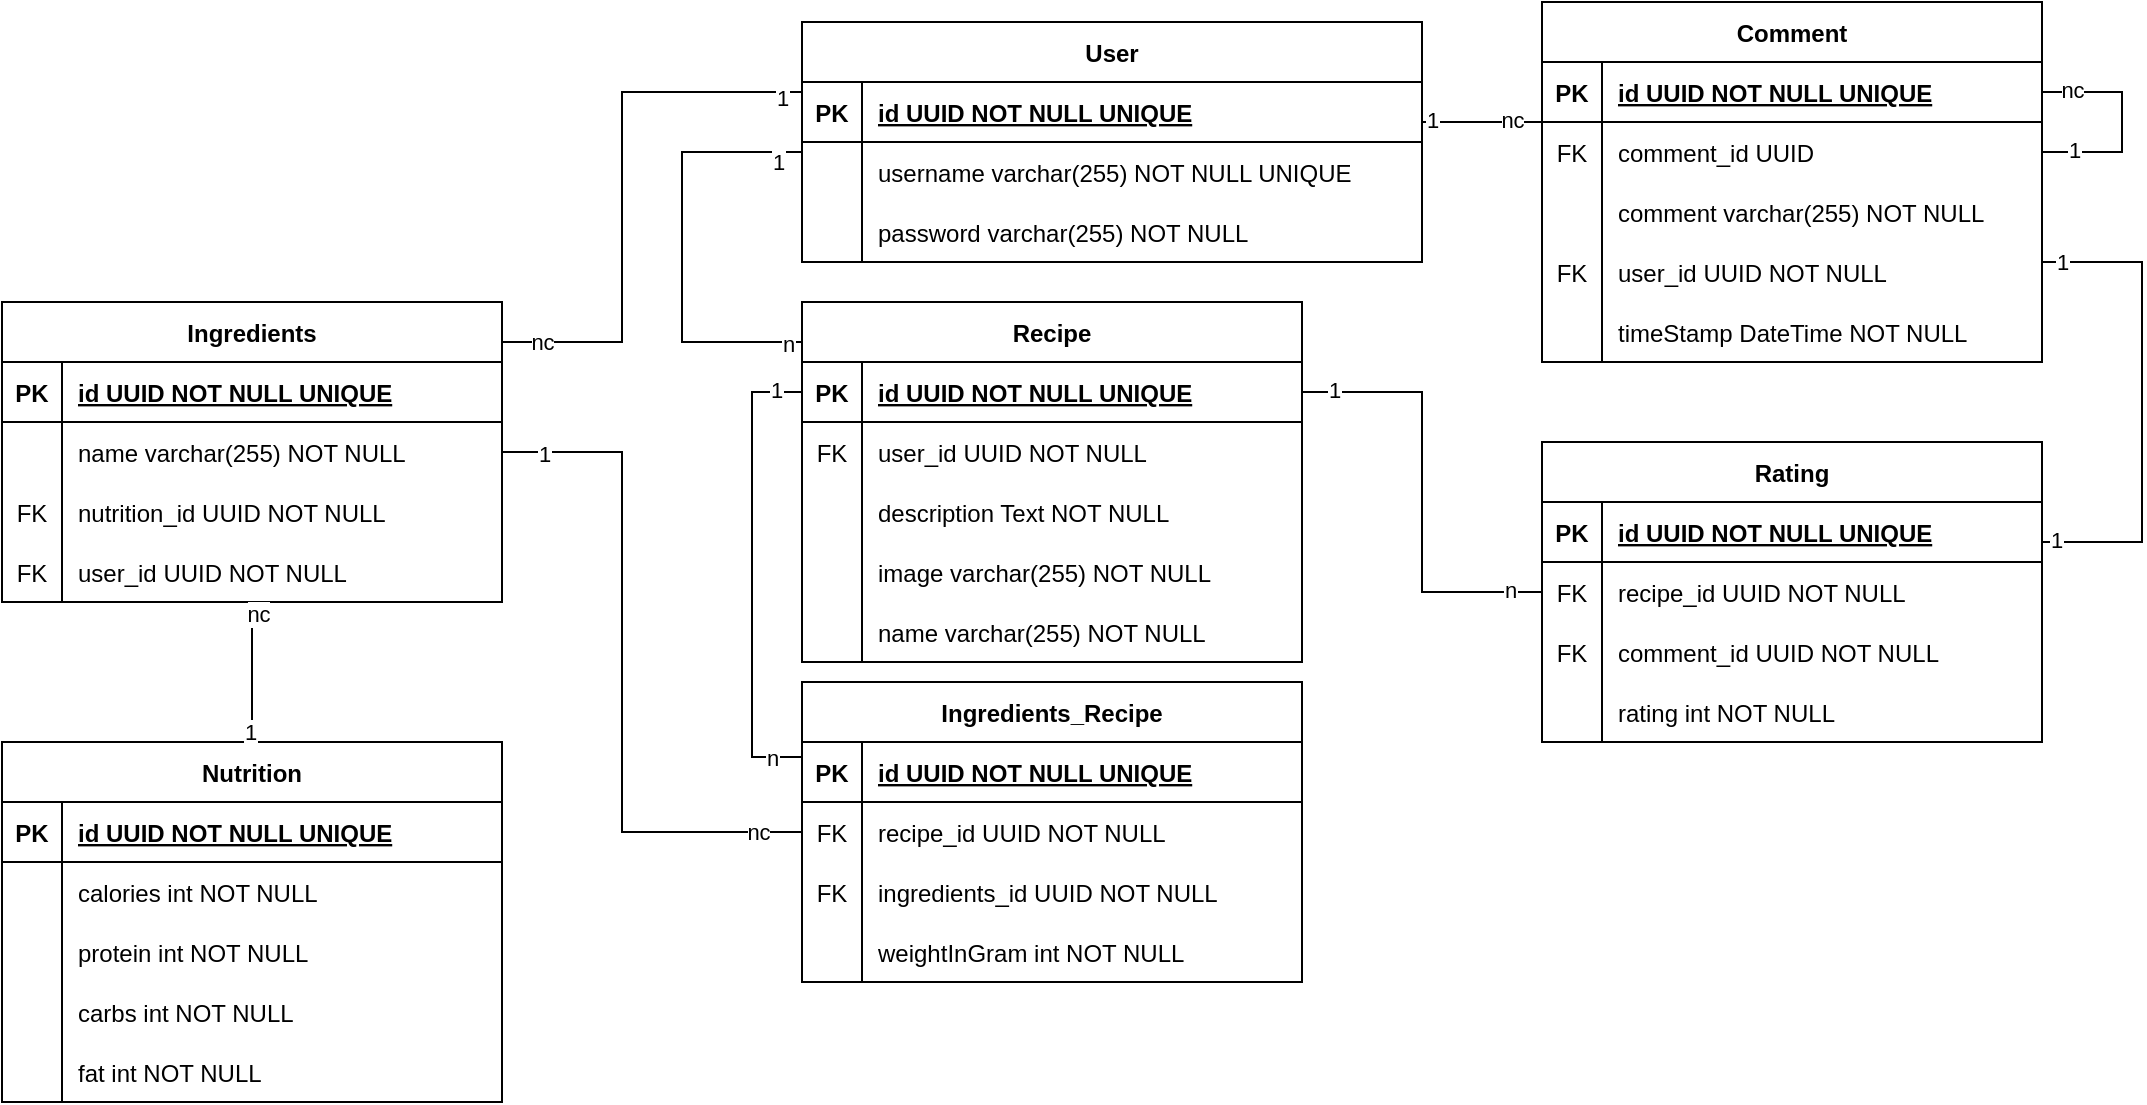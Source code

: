 <mxfile version="14.1.8" type="device"><diagram id="R2lEEEUBdFMjLlhIrx00" name="Page-1"><mxGraphModel dx="1359" dy="-509" grid="1" gridSize="10" guides="1" tooltips="1" connect="1" arrows="1" fold="1" page="1" pageScale="1" pageWidth="850" pageHeight="1100" math="0" shadow="0" extFonts="Permanent Marker^https://fonts.googleapis.com/css?family=Permanent+Marker"><root><mxCell id="0"/><mxCell id="1" parent="0"/><mxCell id="aI4nKZNqX7r0_cnOi6eB-276" value="User" style="shape=table;startSize=30;container=1;collapsible=1;childLayout=tableLayout;fixedRows=1;rowLines=0;fontStyle=1;align=center;resizeLast=1;" parent="1" vertex="1"><mxGeometry x="-70" y="1230" width="310" height="120" as="geometry"/></mxCell><mxCell id="aI4nKZNqX7r0_cnOi6eB-277" value="" style="shape=partialRectangle;collapsible=0;dropTarget=0;pointerEvents=0;fillColor=none;points=[[0,0.5],[1,0.5]];portConstraint=eastwest;top=0;left=0;right=0;bottom=1;" parent="aI4nKZNqX7r0_cnOi6eB-276" vertex="1"><mxGeometry y="30" width="310" height="30" as="geometry"/></mxCell><mxCell id="aI4nKZNqX7r0_cnOi6eB-278" value="PK" style="shape=partialRectangle;overflow=hidden;connectable=0;fillColor=none;top=0;left=0;bottom=0;right=0;fontStyle=1;" parent="aI4nKZNqX7r0_cnOi6eB-277" vertex="1"><mxGeometry width="30" height="30" as="geometry"/></mxCell><mxCell id="aI4nKZNqX7r0_cnOi6eB-279" value="id UUID NOT NULL UNIQUE" style="shape=partialRectangle;overflow=hidden;connectable=0;fillColor=none;top=0;left=0;bottom=0;right=0;align=left;spacingLeft=6;fontStyle=5;" parent="aI4nKZNqX7r0_cnOi6eB-277" vertex="1"><mxGeometry x="30" width="280" height="30" as="geometry"/></mxCell><mxCell id="aI4nKZNqX7r0_cnOi6eB-280" value="" style="shape=partialRectangle;collapsible=0;dropTarget=0;pointerEvents=0;fillColor=none;points=[[0,0.5],[1,0.5]];portConstraint=eastwest;top=0;left=0;right=0;bottom=0;" parent="aI4nKZNqX7r0_cnOi6eB-276" vertex="1"><mxGeometry y="60" width="310" height="30" as="geometry"/></mxCell><mxCell id="aI4nKZNqX7r0_cnOi6eB-281" value="" style="shape=partialRectangle;overflow=hidden;connectable=0;fillColor=none;top=0;left=0;bottom=0;right=0;" parent="aI4nKZNqX7r0_cnOi6eB-280" vertex="1"><mxGeometry width="30" height="30" as="geometry"/></mxCell><mxCell id="aI4nKZNqX7r0_cnOi6eB-282" value="username varchar(255) NOT NULL UNIQUE " style="shape=partialRectangle;overflow=hidden;connectable=0;fillColor=none;top=0;left=0;bottom=0;right=0;align=left;spacingLeft=6;" parent="aI4nKZNqX7r0_cnOi6eB-280" vertex="1"><mxGeometry x="30" width="280" height="30" as="geometry"/></mxCell><mxCell id="aI4nKZNqX7r0_cnOi6eB-283" value="" style="shape=partialRectangle;collapsible=0;dropTarget=0;pointerEvents=0;fillColor=none;points=[[0,0.5],[1,0.5]];portConstraint=eastwest;top=0;left=0;right=0;bottom=0;" parent="aI4nKZNqX7r0_cnOi6eB-276" vertex="1"><mxGeometry y="90" width="310" height="30" as="geometry"/></mxCell><mxCell id="aI4nKZNqX7r0_cnOi6eB-284" value="" style="shape=partialRectangle;overflow=hidden;connectable=0;fillColor=none;top=0;left=0;bottom=0;right=0;" parent="aI4nKZNqX7r0_cnOi6eB-283" vertex="1"><mxGeometry width="30" height="30" as="geometry"/></mxCell><mxCell id="aI4nKZNqX7r0_cnOi6eB-285" value="password varchar(255) NOT NULL" style="shape=partialRectangle;overflow=hidden;connectable=0;fillColor=none;top=0;left=0;bottom=0;right=0;align=left;spacingLeft=6;" parent="aI4nKZNqX7r0_cnOi6eB-283" vertex="1"><mxGeometry x="30" width="280" height="30" as="geometry"/></mxCell><mxCell id="aI4nKZNqX7r0_cnOi6eB-289" value="Rating" style="shape=table;startSize=30;container=1;collapsible=1;childLayout=tableLayout;fixedRows=1;rowLines=0;fontStyle=1;align=center;resizeLast=1;" parent="1" vertex="1"><mxGeometry x="300" y="1440" width="250" height="150" as="geometry"/></mxCell><mxCell id="aI4nKZNqX7r0_cnOi6eB-290" value="" style="shape=partialRectangle;collapsible=0;dropTarget=0;pointerEvents=0;fillColor=none;points=[[0,0.5],[1,0.5]];portConstraint=eastwest;top=0;left=0;right=0;bottom=1;" parent="aI4nKZNqX7r0_cnOi6eB-289" vertex="1"><mxGeometry y="30" width="250" height="30" as="geometry"/></mxCell><mxCell id="aI4nKZNqX7r0_cnOi6eB-291" value="PK" style="shape=partialRectangle;overflow=hidden;connectable=0;fillColor=none;top=0;left=0;bottom=0;right=0;fontStyle=1;" parent="aI4nKZNqX7r0_cnOi6eB-290" vertex="1"><mxGeometry width="30" height="30" as="geometry"/></mxCell><mxCell id="aI4nKZNqX7r0_cnOi6eB-292" value="id UUID NOT NULL UNIQUE" style="shape=partialRectangle;overflow=hidden;connectable=0;fillColor=none;top=0;left=0;bottom=0;right=0;align=left;spacingLeft=6;fontStyle=5;" parent="aI4nKZNqX7r0_cnOi6eB-290" vertex="1"><mxGeometry x="30" width="220" height="30" as="geometry"/></mxCell><mxCell id="aI4nKZNqX7r0_cnOi6eB-303" value="" style="shape=partialRectangle;collapsible=0;dropTarget=0;pointerEvents=0;fillColor=none;points=[[0,0.5],[1,0.5]];portConstraint=eastwest;top=0;left=0;right=0;bottom=0;" parent="aI4nKZNqX7r0_cnOi6eB-289" vertex="1"><mxGeometry y="60" width="250" height="30" as="geometry"/></mxCell><mxCell id="aI4nKZNqX7r0_cnOi6eB-304" value="FK" style="shape=partialRectangle;overflow=hidden;connectable=0;fillColor=none;top=0;left=0;bottom=0;right=0;" parent="aI4nKZNqX7r0_cnOi6eB-303" vertex="1"><mxGeometry width="30" height="30" as="geometry"/></mxCell><mxCell id="aI4nKZNqX7r0_cnOi6eB-305" value="recipe_id UUID NOT NULL" style="shape=partialRectangle;overflow=hidden;connectable=0;fillColor=none;top=0;left=0;bottom=0;right=0;align=left;spacingLeft=6;" parent="aI4nKZNqX7r0_cnOi6eB-303" vertex="1"><mxGeometry x="30" width="220" height="30" as="geometry"/></mxCell><mxCell id="aI4nKZNqX7r0_cnOi6eB-296" value="" style="shape=partialRectangle;collapsible=0;dropTarget=0;pointerEvents=0;fillColor=none;points=[[0,0.5],[1,0.5]];portConstraint=eastwest;top=0;left=0;right=0;bottom=0;" parent="aI4nKZNqX7r0_cnOi6eB-289" vertex="1"><mxGeometry y="90" width="250" height="30" as="geometry"/></mxCell><mxCell id="aI4nKZNqX7r0_cnOi6eB-297" value="FK" style="shape=partialRectangle;overflow=hidden;connectable=0;fillColor=none;top=0;left=0;bottom=0;right=0;" parent="aI4nKZNqX7r0_cnOi6eB-296" vertex="1"><mxGeometry width="30" height="30" as="geometry"/></mxCell><mxCell id="aI4nKZNqX7r0_cnOi6eB-298" value="comment_id UUID NOT NULL " style="shape=partialRectangle;overflow=hidden;connectable=0;fillColor=none;top=0;left=0;bottom=0;right=0;align=left;spacingLeft=6;" parent="aI4nKZNqX7r0_cnOi6eB-296" vertex="1"><mxGeometry x="30" width="220" height="30" as="geometry"/></mxCell><mxCell id="aI4nKZNqX7r0_cnOi6eB-299" value="" style="shape=partialRectangle;collapsible=0;dropTarget=0;pointerEvents=0;fillColor=none;points=[[0,0.5],[1,0.5]];portConstraint=eastwest;top=0;left=0;right=0;bottom=0;" parent="aI4nKZNqX7r0_cnOi6eB-289" vertex="1"><mxGeometry y="120" width="250" height="30" as="geometry"/></mxCell><mxCell id="aI4nKZNqX7r0_cnOi6eB-300" value="" style="shape=partialRectangle;overflow=hidden;connectable=0;fillColor=none;top=0;left=0;bottom=0;right=0;" parent="aI4nKZNqX7r0_cnOi6eB-299" vertex="1"><mxGeometry width="30" height="30" as="geometry"/></mxCell><mxCell id="aI4nKZNqX7r0_cnOi6eB-301" value="rating int NOT NULL" style="shape=partialRectangle;overflow=hidden;connectable=0;fillColor=none;top=0;left=0;bottom=0;right=0;align=left;spacingLeft=6;" parent="aI4nKZNqX7r0_cnOi6eB-299" vertex="1"><mxGeometry x="30" width="220" height="30" as="geometry"/></mxCell><mxCell id="aI4nKZNqX7r0_cnOi6eB-310" value="Recipe" style="shape=table;startSize=30;container=1;collapsible=1;childLayout=tableLayout;fixedRows=1;rowLines=0;fontStyle=1;align=center;resizeLast=1;" parent="1" vertex="1"><mxGeometry x="-70" y="1370" width="250" height="180" as="geometry"/></mxCell><mxCell id="aI4nKZNqX7r0_cnOi6eB-311" value="" style="shape=partialRectangle;collapsible=0;dropTarget=0;pointerEvents=0;fillColor=none;points=[[0,0.5],[1,0.5]];portConstraint=eastwest;top=0;left=0;right=0;bottom=1;" parent="aI4nKZNqX7r0_cnOi6eB-310" vertex="1"><mxGeometry y="30" width="250" height="30" as="geometry"/></mxCell><mxCell id="aI4nKZNqX7r0_cnOi6eB-312" value="PK" style="shape=partialRectangle;overflow=hidden;connectable=0;fillColor=none;top=0;left=0;bottom=0;right=0;fontStyle=1;" parent="aI4nKZNqX7r0_cnOi6eB-311" vertex="1"><mxGeometry width="30" height="30" as="geometry"/></mxCell><mxCell id="aI4nKZNqX7r0_cnOi6eB-313" value="id UUID NOT NULL UNIQUE" style="shape=partialRectangle;overflow=hidden;connectable=0;fillColor=none;top=0;left=0;bottom=0;right=0;align=left;spacingLeft=6;fontStyle=5;" parent="aI4nKZNqX7r0_cnOi6eB-311" vertex="1"><mxGeometry x="30" width="220" height="30" as="geometry"/></mxCell><mxCell id="aI4nKZNqX7r0_cnOi6eB-314" value="" style="shape=partialRectangle;collapsible=0;dropTarget=0;pointerEvents=0;fillColor=none;points=[[0,0.5],[1,0.5]];portConstraint=eastwest;top=0;left=0;right=0;bottom=0;" parent="aI4nKZNqX7r0_cnOi6eB-310" vertex="1"><mxGeometry y="60" width="250" height="30" as="geometry"/></mxCell><mxCell id="aI4nKZNqX7r0_cnOi6eB-315" value="FK" style="shape=partialRectangle;overflow=hidden;connectable=0;fillColor=none;top=0;left=0;bottom=0;right=0;" parent="aI4nKZNqX7r0_cnOi6eB-314" vertex="1"><mxGeometry width="30" height="30" as="geometry"/></mxCell><mxCell id="aI4nKZNqX7r0_cnOi6eB-316" value="user_id UUID NOT NULL" style="shape=partialRectangle;overflow=hidden;connectable=0;fillColor=none;top=0;left=0;bottom=0;right=0;align=left;spacingLeft=6;" parent="aI4nKZNqX7r0_cnOi6eB-314" vertex="1"><mxGeometry x="30" width="220" height="30" as="geometry"/></mxCell><mxCell id="aI4nKZNqX7r0_cnOi6eB-320" value="" style="shape=partialRectangle;collapsible=0;dropTarget=0;pointerEvents=0;fillColor=none;points=[[0,0.5],[1,0.5]];portConstraint=eastwest;top=0;left=0;right=0;bottom=0;" parent="aI4nKZNqX7r0_cnOi6eB-310" vertex="1"><mxGeometry y="90" width="250" height="30" as="geometry"/></mxCell><mxCell id="aI4nKZNqX7r0_cnOi6eB-321" value="" style="shape=partialRectangle;overflow=hidden;connectable=0;fillColor=none;top=0;left=0;bottom=0;right=0;" parent="aI4nKZNqX7r0_cnOi6eB-320" vertex="1"><mxGeometry width="30" height="30" as="geometry"/></mxCell><mxCell id="aI4nKZNqX7r0_cnOi6eB-322" value="description Text NOT NULL" style="shape=partialRectangle;overflow=hidden;connectable=0;fillColor=none;top=0;left=0;bottom=0;right=0;align=left;spacingLeft=6;" parent="aI4nKZNqX7r0_cnOi6eB-320" vertex="1"><mxGeometry x="30" width="220" height="30" as="geometry"/></mxCell><mxCell id="sCP0_74xeluLQg_9MZUE-17" value="" style="shape=partialRectangle;collapsible=0;dropTarget=0;pointerEvents=0;fillColor=none;points=[[0,0.5],[1,0.5]];portConstraint=eastwest;top=0;left=0;right=0;bottom=0;" vertex="1" parent="aI4nKZNqX7r0_cnOi6eB-310"><mxGeometry y="120" width="250" height="30" as="geometry"/></mxCell><mxCell id="sCP0_74xeluLQg_9MZUE-18" value="" style="shape=partialRectangle;overflow=hidden;connectable=0;fillColor=none;top=0;left=0;bottom=0;right=0;" vertex="1" parent="sCP0_74xeluLQg_9MZUE-17"><mxGeometry width="30" height="30" as="geometry"/></mxCell><mxCell id="sCP0_74xeluLQg_9MZUE-19" value="image varchar(255) NOT NULL" style="shape=partialRectangle;overflow=hidden;connectable=0;fillColor=none;top=0;left=0;bottom=0;right=0;align=left;spacingLeft=6;" vertex="1" parent="sCP0_74xeluLQg_9MZUE-17"><mxGeometry x="30" width="220" height="30" as="geometry"/></mxCell><mxCell id="sCP0_74xeluLQg_9MZUE-20" value="" style="shape=partialRectangle;collapsible=0;dropTarget=0;pointerEvents=0;fillColor=none;points=[[0,0.5],[1,0.5]];portConstraint=eastwest;top=0;left=0;right=0;bottom=0;" vertex="1" parent="aI4nKZNqX7r0_cnOi6eB-310"><mxGeometry y="150" width="250" height="30" as="geometry"/></mxCell><mxCell id="sCP0_74xeluLQg_9MZUE-21" value="" style="shape=partialRectangle;overflow=hidden;connectable=0;fillColor=none;top=0;left=0;bottom=0;right=0;" vertex="1" parent="sCP0_74xeluLQg_9MZUE-20"><mxGeometry width="30" height="30" as="geometry"/></mxCell><mxCell id="sCP0_74xeluLQg_9MZUE-22" value="name varchar(255) NOT NULL" style="shape=partialRectangle;overflow=hidden;connectable=0;fillColor=none;top=0;left=0;bottom=0;right=0;align=left;spacingLeft=6;" vertex="1" parent="sCP0_74xeluLQg_9MZUE-20"><mxGeometry x="30" width="220" height="30" as="geometry"/></mxCell><mxCell id="aI4nKZNqX7r0_cnOi6eB-329" value="Comment" style="shape=table;startSize=30;container=1;collapsible=1;childLayout=tableLayout;fixedRows=1;rowLines=0;fontStyle=1;align=center;resizeLast=1;" parent="1" vertex="1"><mxGeometry x="300.0" y="1220" width="250" height="180" as="geometry"/></mxCell><mxCell id="aI4nKZNqX7r0_cnOi6eB-330" value="" style="shape=partialRectangle;collapsible=0;dropTarget=0;pointerEvents=0;fillColor=none;points=[[0,0.5],[1,0.5]];portConstraint=eastwest;top=0;left=0;right=0;bottom=1;" parent="aI4nKZNqX7r0_cnOi6eB-329" vertex="1"><mxGeometry y="30" width="250" height="30" as="geometry"/></mxCell><mxCell id="aI4nKZNqX7r0_cnOi6eB-331" value="PK" style="shape=partialRectangle;overflow=hidden;connectable=0;fillColor=none;top=0;left=0;bottom=0;right=0;fontStyle=1;" parent="aI4nKZNqX7r0_cnOi6eB-330" vertex="1"><mxGeometry width="30" height="30" as="geometry"/></mxCell><mxCell id="aI4nKZNqX7r0_cnOi6eB-332" value="id UUID NOT NULL UNIQUE" style="shape=partialRectangle;overflow=hidden;connectable=0;fillColor=none;top=0;left=0;bottom=0;right=0;align=left;spacingLeft=6;fontStyle=5;" parent="aI4nKZNqX7r0_cnOi6eB-330" vertex="1"><mxGeometry x="30" width="220" height="30" as="geometry"/></mxCell><mxCell id="aI4nKZNqX7r0_cnOi6eB-359" style="edgeStyle=orthogonalEdgeStyle;rounded=0;orthogonalLoop=1;jettySize=auto;html=1;endArrow=none;endFill=0;" parent="aI4nKZNqX7r0_cnOi6eB-329" source="aI4nKZNqX7r0_cnOi6eB-339" target="aI4nKZNqX7r0_cnOi6eB-330" edge="1"><mxGeometry relative="1" as="geometry"><Array as="points"><mxPoint x="290" y="75"/><mxPoint x="290" y="45"/></Array></mxGeometry></mxCell><mxCell id="aI4nKZNqX7r0_cnOi6eB-360" value="nc" style="edgeLabel;html=1;align=center;verticalAlign=middle;resizable=0;points=[];" parent="aI4nKZNqX7r0_cnOi6eB-359" vertex="1" connectable="0"><mxGeometry x="0.734" y="-1" relative="1" as="geometry"><mxPoint as="offset"/></mxGeometry></mxCell><mxCell id="aI4nKZNqX7r0_cnOi6eB-361" value="1" style="edgeLabel;html=1;align=center;verticalAlign=middle;resizable=0;points=[];" parent="aI4nKZNqX7r0_cnOi6eB-359" vertex="1" connectable="0"><mxGeometry x="-0.705" y="1" relative="1" as="geometry"><mxPoint as="offset"/></mxGeometry></mxCell><mxCell id="aI4nKZNqX7r0_cnOi6eB-339" value="" style="shape=partialRectangle;collapsible=0;dropTarget=0;pointerEvents=0;fillColor=none;points=[[0,0.5],[1,0.5]];portConstraint=eastwest;top=0;left=0;right=0;bottom=0;" parent="aI4nKZNqX7r0_cnOi6eB-329" vertex="1"><mxGeometry y="60" width="250" height="30" as="geometry"/></mxCell><mxCell id="aI4nKZNqX7r0_cnOi6eB-340" value="FK" style="shape=partialRectangle;overflow=hidden;connectable=0;fillColor=none;top=0;left=0;bottom=0;right=0;" parent="aI4nKZNqX7r0_cnOi6eB-339" vertex="1"><mxGeometry width="30" height="30" as="geometry"/></mxCell><mxCell id="aI4nKZNqX7r0_cnOi6eB-341" value="comment_id UUID" style="shape=partialRectangle;overflow=hidden;connectable=0;fillColor=none;top=0;left=0;bottom=0;right=0;align=left;spacingLeft=6;" parent="aI4nKZNqX7r0_cnOi6eB-339" vertex="1"><mxGeometry x="30" width="220" height="30" as="geometry"/></mxCell><mxCell id="aI4nKZNqX7r0_cnOi6eB-345" value="" style="shape=partialRectangle;collapsible=0;dropTarget=0;pointerEvents=0;fillColor=none;points=[[0,0.5],[1,0.5]];portConstraint=eastwest;top=0;left=0;right=0;bottom=0;" parent="aI4nKZNqX7r0_cnOi6eB-329" vertex="1"><mxGeometry y="90" width="250" height="30" as="geometry"/></mxCell><mxCell id="aI4nKZNqX7r0_cnOi6eB-346" value="" style="shape=partialRectangle;overflow=hidden;connectable=0;fillColor=none;top=0;left=0;bottom=0;right=0;" parent="aI4nKZNqX7r0_cnOi6eB-345" vertex="1"><mxGeometry width="30" height="30" as="geometry"/></mxCell><mxCell id="aI4nKZNqX7r0_cnOi6eB-347" value="comment varchar(255) NOT NULL" style="shape=partialRectangle;overflow=hidden;connectable=0;fillColor=none;top=0;left=0;bottom=0;right=0;align=left;spacingLeft=6;" parent="aI4nKZNqX7r0_cnOi6eB-345" vertex="1"><mxGeometry x="30" width="220" height="30" as="geometry"/></mxCell><mxCell id="aI4nKZNqX7r0_cnOi6eB-293" value="" style="shape=partialRectangle;collapsible=0;dropTarget=0;pointerEvents=0;fillColor=none;points=[[0,0.5],[1,0.5]];portConstraint=eastwest;top=0;left=0;right=0;bottom=0;" parent="aI4nKZNqX7r0_cnOi6eB-329" vertex="1"><mxGeometry y="120" width="250" height="30" as="geometry"/></mxCell><mxCell id="aI4nKZNqX7r0_cnOi6eB-294" value="FK" style="shape=partialRectangle;overflow=hidden;connectable=0;fillColor=none;top=0;left=0;bottom=0;right=0;" parent="aI4nKZNqX7r0_cnOi6eB-293" vertex="1"><mxGeometry width="30" height="30" as="geometry"/></mxCell><mxCell id="aI4nKZNqX7r0_cnOi6eB-295" value="user_id UUID NOT NULL" style="shape=partialRectangle;overflow=hidden;connectable=0;fillColor=none;top=0;left=0;bottom=0;right=0;align=left;spacingLeft=6;" parent="aI4nKZNqX7r0_cnOi6eB-293" vertex="1"><mxGeometry x="30" width="220" height="30" as="geometry"/></mxCell><mxCell id="aI4nKZNqX7r0_cnOi6eB-348" value="" style="shape=partialRectangle;collapsible=0;dropTarget=0;pointerEvents=0;fillColor=none;points=[[0,0.5],[1,0.5]];portConstraint=eastwest;top=0;left=0;right=0;bottom=0;" parent="aI4nKZNqX7r0_cnOi6eB-329" vertex="1"><mxGeometry y="150" width="250" height="30" as="geometry"/></mxCell><mxCell id="aI4nKZNqX7r0_cnOi6eB-349" value="" style="shape=partialRectangle;overflow=hidden;connectable=0;fillColor=none;top=0;left=0;bottom=0;right=0;" parent="aI4nKZNqX7r0_cnOi6eB-348" vertex="1"><mxGeometry width="30" height="30" as="geometry"/></mxCell><mxCell id="aI4nKZNqX7r0_cnOi6eB-350" value="timeStamp DateTime NOT NULL" style="shape=partialRectangle;overflow=hidden;connectable=0;fillColor=none;top=0;left=0;bottom=0;right=0;align=left;spacingLeft=6;" parent="aI4nKZNqX7r0_cnOi6eB-348" vertex="1"><mxGeometry x="30" width="220" height="30" as="geometry"/></mxCell><mxCell id="aI4nKZNqX7r0_cnOi6eB-362" style="edgeStyle=orthogonalEdgeStyle;rounded=0;orthogonalLoop=1;jettySize=auto;html=1;endArrow=none;endFill=0;" parent="1" source="aI4nKZNqX7r0_cnOi6eB-276" target="aI4nKZNqX7r0_cnOi6eB-330" edge="1"><mxGeometry relative="1" as="geometry"><Array as="points"><mxPoint x="240" y="1275"/><mxPoint x="240" y="1275"/></Array><mxPoint x="210" y="1450" as="sourcePoint"/></mxGeometry></mxCell><mxCell id="aI4nKZNqX7r0_cnOi6eB-363" value="nc" style="edgeLabel;html=1;align=center;verticalAlign=middle;resizable=0;points=[];" parent="aI4nKZNqX7r0_cnOi6eB-362" vertex="1" connectable="0"><mxGeometry x="0.819" y="1" relative="1" as="geometry"><mxPoint x="-9.33" as="offset"/></mxGeometry></mxCell><mxCell id="aI4nKZNqX7r0_cnOi6eB-364" value="1" style="edgeLabel;html=1;align=center;verticalAlign=middle;resizable=0;points=[];" parent="aI4nKZNqX7r0_cnOi6eB-362" vertex="1" connectable="0"><mxGeometry x="-0.854" y="1" relative="1" as="geometry"><mxPoint as="offset"/></mxGeometry></mxCell><mxCell id="aI4nKZNqX7r0_cnOi6eB-365" style="edgeStyle=orthogonalEdgeStyle;rounded=0;orthogonalLoop=1;jettySize=auto;html=1;endArrow=none;endFill=0;" parent="1" source="aI4nKZNqX7r0_cnOi6eB-303" target="aI4nKZNqX7r0_cnOi6eB-311" edge="1"><mxGeometry relative="1" as="geometry"/></mxCell><mxCell id="aI4nKZNqX7r0_cnOi6eB-366" value="n" style="edgeLabel;html=1;align=center;verticalAlign=middle;resizable=0;points=[];" parent="aI4nKZNqX7r0_cnOi6eB-365" vertex="1" connectable="0"><mxGeometry x="-0.85" y="-1" relative="1" as="geometry"><mxPoint as="offset"/></mxGeometry></mxCell><mxCell id="aI4nKZNqX7r0_cnOi6eB-367" value="1" style="edgeLabel;html=1;align=center;verticalAlign=middle;resizable=0;points=[];" parent="aI4nKZNqX7r0_cnOi6eB-365" vertex="1" connectable="0"><mxGeometry x="0.893" y="-1" relative="1" as="geometry"><mxPoint x="3.71" as="offset"/></mxGeometry></mxCell><mxCell id="aI4nKZNqX7r0_cnOi6eB-381" value="Ingredients" style="shape=table;startSize=30;container=1;collapsible=1;childLayout=tableLayout;fixedRows=1;rowLines=0;fontStyle=1;align=center;resizeLast=1;" parent="1" vertex="1"><mxGeometry x="-470" y="1370" width="250" height="150" as="geometry"/></mxCell><mxCell id="aI4nKZNqX7r0_cnOi6eB-382" value="" style="shape=partialRectangle;collapsible=0;dropTarget=0;pointerEvents=0;fillColor=none;points=[[0,0.5],[1,0.5]];portConstraint=eastwest;top=0;left=0;right=0;bottom=1;" parent="aI4nKZNqX7r0_cnOi6eB-381" vertex="1"><mxGeometry y="30" width="250" height="30" as="geometry"/></mxCell><mxCell id="aI4nKZNqX7r0_cnOi6eB-383" value="PK" style="shape=partialRectangle;overflow=hidden;connectable=0;fillColor=none;top=0;left=0;bottom=0;right=0;fontStyle=1;" parent="aI4nKZNqX7r0_cnOi6eB-382" vertex="1"><mxGeometry width="30" height="30" as="geometry"/></mxCell><mxCell id="aI4nKZNqX7r0_cnOi6eB-384" value="id UUID NOT NULL UNIQUE" style="shape=partialRectangle;overflow=hidden;connectable=0;fillColor=none;top=0;left=0;bottom=0;right=0;align=left;spacingLeft=6;fontStyle=5;" parent="aI4nKZNqX7r0_cnOi6eB-382" vertex="1"><mxGeometry x="30" width="220" height="30" as="geometry"/></mxCell><mxCell id="aI4nKZNqX7r0_cnOi6eB-385" value="" style="shape=partialRectangle;collapsible=0;dropTarget=0;pointerEvents=0;fillColor=none;points=[[0,0.5],[1,0.5]];portConstraint=eastwest;top=0;left=0;right=0;bottom=0;" parent="aI4nKZNqX7r0_cnOi6eB-381" vertex="1"><mxGeometry y="60" width="250" height="30" as="geometry"/></mxCell><mxCell id="aI4nKZNqX7r0_cnOi6eB-386" value="" style="shape=partialRectangle;overflow=hidden;connectable=0;fillColor=none;top=0;left=0;bottom=0;right=0;" parent="aI4nKZNqX7r0_cnOi6eB-385" vertex="1"><mxGeometry width="30" height="30" as="geometry"/></mxCell><mxCell id="aI4nKZNqX7r0_cnOi6eB-387" value="name varchar(255) NOT NULL" style="shape=partialRectangle;overflow=hidden;connectable=0;fillColor=none;top=0;left=0;bottom=0;right=0;align=left;spacingLeft=6;" parent="aI4nKZNqX7r0_cnOi6eB-385" vertex="1"><mxGeometry x="30" width="220" height="30" as="geometry"/></mxCell><mxCell id="sCP0_74xeluLQg_9MZUE-8" value="" style="shape=partialRectangle;collapsible=0;dropTarget=0;pointerEvents=0;fillColor=none;points=[[0,0.5],[1,0.5]];portConstraint=eastwest;top=0;left=0;right=0;bottom=0;" vertex="1" parent="aI4nKZNqX7r0_cnOi6eB-381"><mxGeometry y="90" width="250" height="30" as="geometry"/></mxCell><mxCell id="sCP0_74xeluLQg_9MZUE-9" value="FK" style="shape=partialRectangle;overflow=hidden;connectable=0;fillColor=none;top=0;left=0;bottom=0;right=0;" vertex="1" parent="sCP0_74xeluLQg_9MZUE-8"><mxGeometry width="30" height="30" as="geometry"/></mxCell><mxCell id="sCP0_74xeluLQg_9MZUE-10" value="nutrition_id UUID NOT NULL" style="shape=partialRectangle;overflow=hidden;connectable=0;fillColor=none;top=0;left=0;bottom=0;right=0;align=left;spacingLeft=6;" vertex="1" parent="sCP0_74xeluLQg_9MZUE-8"><mxGeometry x="30" width="220" height="30" as="geometry"/></mxCell><mxCell id="sCP0_74xeluLQg_9MZUE-11" value="" style="shape=partialRectangle;collapsible=0;dropTarget=0;pointerEvents=0;fillColor=none;points=[[0,0.5],[1,0.5]];portConstraint=eastwest;top=0;left=0;right=0;bottom=0;" vertex="1" parent="aI4nKZNqX7r0_cnOi6eB-381"><mxGeometry y="120" width="250" height="30" as="geometry"/></mxCell><mxCell id="sCP0_74xeluLQg_9MZUE-12" value="FK" style="shape=partialRectangle;overflow=hidden;connectable=0;fillColor=none;top=0;left=0;bottom=0;right=0;" vertex="1" parent="sCP0_74xeluLQg_9MZUE-11"><mxGeometry width="30" height="30" as="geometry"/></mxCell><mxCell id="sCP0_74xeluLQg_9MZUE-13" value="user_id UUID NOT NULL" style="shape=partialRectangle;overflow=hidden;connectable=0;fillColor=none;top=0;left=0;bottom=0;right=0;align=left;spacingLeft=6;" vertex="1" parent="sCP0_74xeluLQg_9MZUE-11"><mxGeometry x="30" width="220" height="30" as="geometry"/></mxCell><mxCell id="sCP0_74xeluLQg_9MZUE-14" style="edgeStyle=orthogonalEdgeStyle;rounded=0;orthogonalLoop=1;jettySize=auto;html=1;endArrow=none;endFill=0;" edge="1" parent="1" source="aI4nKZNqX7r0_cnOi6eB-391" target="aI4nKZNqX7r0_cnOi6eB-381"><mxGeometry relative="1" as="geometry"><Array as="points"><mxPoint x="-160" y="1635"/><mxPoint x="-160" y="1445"/></Array></mxGeometry></mxCell><mxCell id="sCP0_74xeluLQg_9MZUE-15" value="1" style="edgeLabel;html=1;align=center;verticalAlign=middle;resizable=0;points=[];" vertex="1" connectable="0" parent="sCP0_74xeluLQg_9MZUE-14"><mxGeometry x="0.875" y="1" relative="1" as="geometry"><mxPoint as="offset"/></mxGeometry></mxCell><mxCell id="sCP0_74xeluLQg_9MZUE-16" value="nc" style="edgeLabel;html=1;align=center;verticalAlign=middle;resizable=0;points=[];" vertex="1" connectable="0" parent="sCP0_74xeluLQg_9MZUE-14"><mxGeometry x="-0.867" relative="1" as="geometry"><mxPoint as="offset"/></mxGeometry></mxCell><mxCell id="aI4nKZNqX7r0_cnOi6eB-391" value="Ingredients_Recipe" style="shape=table;startSize=30;container=1;collapsible=1;childLayout=tableLayout;fixedRows=1;rowLines=0;fontStyle=1;align=center;resizeLast=1;" parent="1" vertex="1"><mxGeometry x="-70" y="1560" width="250" height="150" as="geometry"/></mxCell><mxCell id="aI4nKZNqX7r0_cnOi6eB-392" value="" style="shape=partialRectangle;collapsible=0;dropTarget=0;pointerEvents=0;fillColor=none;points=[[0,0.5],[1,0.5]];portConstraint=eastwest;top=0;left=0;right=0;bottom=1;" parent="aI4nKZNqX7r0_cnOi6eB-391" vertex="1"><mxGeometry y="30" width="250" height="30" as="geometry"/></mxCell><mxCell id="aI4nKZNqX7r0_cnOi6eB-393" value="PK" style="shape=partialRectangle;overflow=hidden;connectable=0;fillColor=none;top=0;left=0;bottom=0;right=0;fontStyle=1;" parent="aI4nKZNqX7r0_cnOi6eB-392" vertex="1"><mxGeometry width="30" height="30" as="geometry"/></mxCell><mxCell id="aI4nKZNqX7r0_cnOi6eB-394" value="id UUID NOT NULL UNIQUE" style="shape=partialRectangle;overflow=hidden;connectable=0;fillColor=none;top=0;left=0;bottom=0;right=0;align=left;spacingLeft=6;fontStyle=5;" parent="aI4nKZNqX7r0_cnOi6eB-392" vertex="1"><mxGeometry x="30" width="220" height="30" as="geometry"/></mxCell><mxCell id="aI4nKZNqX7r0_cnOi6eB-398" value="" style="shape=partialRectangle;collapsible=0;dropTarget=0;pointerEvents=0;fillColor=none;points=[[0,0.5],[1,0.5]];portConstraint=eastwest;top=0;left=0;right=0;bottom=0;" parent="aI4nKZNqX7r0_cnOi6eB-391" vertex="1"><mxGeometry y="60" width="250" height="30" as="geometry"/></mxCell><mxCell id="aI4nKZNqX7r0_cnOi6eB-399" value="FK" style="shape=partialRectangle;overflow=hidden;connectable=0;fillColor=none;top=0;left=0;bottom=0;right=0;" parent="aI4nKZNqX7r0_cnOi6eB-398" vertex="1"><mxGeometry width="30" height="30" as="geometry"/></mxCell><mxCell id="aI4nKZNqX7r0_cnOi6eB-400" value="recipe_id UUID NOT NULL" style="shape=partialRectangle;overflow=hidden;connectable=0;fillColor=none;top=0;left=0;bottom=0;right=0;align=left;spacingLeft=6;" parent="aI4nKZNqX7r0_cnOi6eB-398" vertex="1"><mxGeometry x="30" width="220" height="30" as="geometry"/></mxCell><mxCell id="aI4nKZNqX7r0_cnOi6eB-395" value="" style="shape=partialRectangle;collapsible=0;dropTarget=0;pointerEvents=0;fillColor=none;points=[[0,0.5],[1,0.5]];portConstraint=eastwest;top=0;left=0;right=0;bottom=0;" parent="aI4nKZNqX7r0_cnOi6eB-391" vertex="1"><mxGeometry y="90" width="250" height="30" as="geometry"/></mxCell><mxCell id="aI4nKZNqX7r0_cnOi6eB-396" value="FK" style="shape=partialRectangle;overflow=hidden;connectable=0;fillColor=none;top=0;left=0;bottom=0;right=0;" parent="aI4nKZNqX7r0_cnOi6eB-395" vertex="1"><mxGeometry width="30" height="30" as="geometry"/></mxCell><mxCell id="aI4nKZNqX7r0_cnOi6eB-397" value="ingredients_id UUID NOT NULL" style="shape=partialRectangle;overflow=hidden;connectable=0;fillColor=none;top=0;left=0;bottom=0;right=0;align=left;spacingLeft=6;" parent="aI4nKZNqX7r0_cnOi6eB-395" vertex="1"><mxGeometry x="30" width="220" height="30" as="geometry"/></mxCell><mxCell id="sCP0_74xeluLQg_9MZUE-23" value="" style="shape=partialRectangle;collapsible=0;dropTarget=0;pointerEvents=0;fillColor=none;points=[[0,0.5],[1,0.5]];portConstraint=eastwest;top=0;left=0;right=0;bottom=0;" vertex="1" parent="aI4nKZNqX7r0_cnOi6eB-391"><mxGeometry y="120" width="250" height="30" as="geometry"/></mxCell><mxCell id="sCP0_74xeluLQg_9MZUE-24" value="" style="shape=partialRectangle;overflow=hidden;connectable=0;fillColor=none;top=0;left=0;bottom=0;right=0;" vertex="1" parent="sCP0_74xeluLQg_9MZUE-23"><mxGeometry width="30" height="30" as="geometry"/></mxCell><mxCell id="sCP0_74xeluLQg_9MZUE-25" value="weightInGram int NOT NULL" style="shape=partialRectangle;overflow=hidden;connectable=0;fillColor=none;top=0;left=0;bottom=0;right=0;align=left;spacingLeft=6;" vertex="1" parent="sCP0_74xeluLQg_9MZUE-23"><mxGeometry x="30" width="220" height="30" as="geometry"/></mxCell><mxCell id="aI4nKZNqX7r0_cnOi6eB-401" style="edgeStyle=orthogonalEdgeStyle;rounded=0;orthogonalLoop=1;jettySize=auto;html=1;endArrow=none;endFill=0;exitX=0;exitY=0.25;exitDx=0;exitDy=0;" parent="1" source="aI4nKZNqX7r0_cnOi6eB-391" target="aI4nKZNqX7r0_cnOi6eB-311" edge="1"><mxGeometry relative="1" as="geometry"><Array as="points"><mxPoint x="-95" y="1598"/><mxPoint x="-95" y="1415"/></Array><mxPoint x="-190" y="1700" as="sourcePoint"/></mxGeometry></mxCell><mxCell id="aI4nKZNqX7r0_cnOi6eB-402" value="n" style="edgeLabel;html=1;align=center;verticalAlign=middle;resizable=0;points=[];" parent="aI4nKZNqX7r0_cnOi6eB-401" vertex="1" connectable="0"><mxGeometry x="-0.953" relative="1" as="geometry"><mxPoint x="-9.47" as="offset"/></mxGeometry></mxCell><mxCell id="aI4nKZNqX7r0_cnOi6eB-403" value="1" style="edgeLabel;html=1;align=center;verticalAlign=middle;resizable=0;points=[];" parent="aI4nKZNqX7r0_cnOi6eB-401" vertex="1" connectable="0"><mxGeometry x="0.882" y="1" relative="1" as="geometry"><mxPoint as="offset"/></mxGeometry></mxCell><mxCell id="aI4nKZNqX7r0_cnOi6eB-417" value="Nutrition" style="shape=table;startSize=30;container=1;collapsible=1;childLayout=tableLayout;fixedRows=1;rowLines=0;fontStyle=1;align=center;resizeLast=1;" parent="1" vertex="1"><mxGeometry x="-470" y="1590" width="250" height="180" as="geometry"/></mxCell><mxCell id="aI4nKZNqX7r0_cnOi6eB-418" value="" style="shape=partialRectangle;collapsible=0;dropTarget=0;pointerEvents=0;fillColor=none;points=[[0,0.5],[1,0.5]];portConstraint=eastwest;top=0;left=0;right=0;bottom=1;" parent="aI4nKZNqX7r0_cnOi6eB-417" vertex="1"><mxGeometry y="30" width="250" height="30" as="geometry"/></mxCell><mxCell id="aI4nKZNqX7r0_cnOi6eB-419" value="PK" style="shape=partialRectangle;overflow=hidden;connectable=0;fillColor=none;top=0;left=0;bottom=0;right=0;fontStyle=1;" parent="aI4nKZNqX7r0_cnOi6eB-418" vertex="1"><mxGeometry width="30" height="30" as="geometry"><mxRectangle width="30" height="30" as="alternateBounds"/></mxGeometry></mxCell><mxCell id="aI4nKZNqX7r0_cnOi6eB-420" value="id UUID NOT NULL UNIQUE" style="shape=partialRectangle;overflow=hidden;connectable=0;fillColor=none;top=0;left=0;bottom=0;right=0;align=left;spacingLeft=6;fontStyle=5;" parent="aI4nKZNqX7r0_cnOi6eB-418" vertex="1"><mxGeometry x="30" width="220" height="30" as="geometry"><mxRectangle width="220" height="30" as="alternateBounds"/></mxGeometry></mxCell><mxCell id="aI4nKZNqX7r0_cnOi6eB-421" value="" style="shape=partialRectangle;collapsible=0;dropTarget=0;pointerEvents=0;fillColor=none;points=[[0,0.5],[1,0.5]];portConstraint=eastwest;top=0;left=0;right=0;bottom=0;" parent="aI4nKZNqX7r0_cnOi6eB-417" vertex="1"><mxGeometry y="60" width="250" height="30" as="geometry"/></mxCell><mxCell id="aI4nKZNqX7r0_cnOi6eB-422" value="" style="shape=partialRectangle;overflow=hidden;connectable=0;fillColor=none;top=0;left=0;bottom=0;right=0;" parent="aI4nKZNqX7r0_cnOi6eB-421" vertex="1"><mxGeometry width="30" height="30" as="geometry"><mxRectangle width="30" height="30" as="alternateBounds"/></mxGeometry></mxCell><mxCell id="aI4nKZNqX7r0_cnOi6eB-423" value="calories int NOT NULL" style="shape=partialRectangle;overflow=hidden;connectable=0;fillColor=none;top=0;left=0;bottom=0;right=0;align=left;spacingLeft=6;" parent="aI4nKZNqX7r0_cnOi6eB-421" vertex="1"><mxGeometry x="30" width="220" height="30" as="geometry"><mxRectangle width="220" height="30" as="alternateBounds"/></mxGeometry></mxCell><mxCell id="aI4nKZNqX7r0_cnOi6eB-424" value="" style="shape=partialRectangle;collapsible=0;dropTarget=0;pointerEvents=0;fillColor=none;points=[[0,0.5],[1,0.5]];portConstraint=eastwest;top=0;left=0;right=0;bottom=0;" parent="aI4nKZNqX7r0_cnOi6eB-417" vertex="1"><mxGeometry y="90" width="250" height="30" as="geometry"/></mxCell><mxCell id="aI4nKZNqX7r0_cnOi6eB-425" value="" style="shape=partialRectangle;overflow=hidden;connectable=0;fillColor=none;top=0;left=0;bottom=0;right=0;" parent="aI4nKZNqX7r0_cnOi6eB-424" vertex="1"><mxGeometry width="30" height="30" as="geometry"><mxRectangle width="30" height="30" as="alternateBounds"/></mxGeometry></mxCell><mxCell id="aI4nKZNqX7r0_cnOi6eB-426" value="protein int NOT NULL" style="shape=partialRectangle;overflow=hidden;connectable=0;fillColor=none;top=0;left=0;bottom=0;right=0;align=left;spacingLeft=6;" parent="aI4nKZNqX7r0_cnOi6eB-424" vertex="1"><mxGeometry x="30" width="220" height="30" as="geometry"><mxRectangle width="220" height="30" as="alternateBounds"/></mxGeometry></mxCell><mxCell id="aI4nKZNqX7r0_cnOi6eB-427" value="" style="shape=partialRectangle;collapsible=0;dropTarget=0;pointerEvents=0;fillColor=none;points=[[0,0.5],[1,0.5]];portConstraint=eastwest;top=0;left=0;right=0;bottom=0;" parent="aI4nKZNqX7r0_cnOi6eB-417" vertex="1"><mxGeometry y="120" width="250" height="30" as="geometry"/></mxCell><mxCell id="aI4nKZNqX7r0_cnOi6eB-428" value="" style="shape=partialRectangle;overflow=hidden;connectable=0;fillColor=none;top=0;left=0;bottom=0;right=0;" parent="aI4nKZNqX7r0_cnOi6eB-427" vertex="1"><mxGeometry width="30" height="30" as="geometry"><mxRectangle width="30" height="30" as="alternateBounds"/></mxGeometry></mxCell><mxCell id="aI4nKZNqX7r0_cnOi6eB-429" value="carbs int NOT NULL" style="shape=partialRectangle;overflow=hidden;connectable=0;fillColor=none;top=0;left=0;bottom=0;right=0;align=left;spacingLeft=6;" parent="aI4nKZNqX7r0_cnOi6eB-427" vertex="1"><mxGeometry x="30" width="220" height="30" as="geometry"><mxRectangle width="220" height="30" as="alternateBounds"/></mxGeometry></mxCell><mxCell id="aI4nKZNqX7r0_cnOi6eB-430" value="" style="shape=partialRectangle;collapsible=0;dropTarget=0;pointerEvents=0;fillColor=none;points=[[0,0.5],[1,0.5]];portConstraint=eastwest;top=0;left=0;right=0;bottom=0;" parent="aI4nKZNqX7r0_cnOi6eB-417" vertex="1"><mxGeometry y="150" width="250" height="30" as="geometry"/></mxCell><mxCell id="aI4nKZNqX7r0_cnOi6eB-431" value="" style="shape=partialRectangle;overflow=hidden;connectable=0;fillColor=none;top=0;left=0;bottom=0;right=0;" parent="aI4nKZNqX7r0_cnOi6eB-430" vertex="1"><mxGeometry width="30" height="30" as="geometry"><mxRectangle width="30" height="30" as="alternateBounds"/></mxGeometry></mxCell><mxCell id="aI4nKZNqX7r0_cnOi6eB-432" value="fat int NOT NULL" style="shape=partialRectangle;overflow=hidden;connectable=0;fillColor=none;top=0;left=0;bottom=0;right=0;align=left;spacingLeft=6;" parent="aI4nKZNqX7r0_cnOi6eB-430" vertex="1"><mxGeometry x="30" width="220" height="30" as="geometry"><mxRectangle width="220" height="30" as="alternateBounds"/></mxGeometry></mxCell><mxCell id="aI4nKZNqX7r0_cnOi6eB-434" style="edgeStyle=orthogonalEdgeStyle;rounded=0;orthogonalLoop=1;jettySize=auto;html=1;endArrow=none;endFill=0;entryX=0.5;entryY=0;entryDx=0;entryDy=0;" parent="1" source="aI4nKZNqX7r0_cnOi6eB-381" target="aI4nKZNqX7r0_cnOi6eB-417" edge="1"><mxGeometry relative="1" as="geometry"><mxPoint x="-230" y="1985" as="sourcePoint"/></mxGeometry></mxCell><mxCell id="aI4nKZNqX7r0_cnOi6eB-435" value="1" style="edgeLabel;html=1;align=center;verticalAlign=middle;resizable=0;points=[];" parent="aI4nKZNqX7r0_cnOi6eB-434" vertex="1" connectable="0"><mxGeometry x="0.848" relative="1" as="geometry"><mxPoint x="-1" as="offset"/></mxGeometry></mxCell><mxCell id="aI4nKZNqX7r0_cnOi6eB-436" value="nc" style="edgeLabel;html=1;align=center;verticalAlign=middle;resizable=0;points=[];" parent="aI4nKZNqX7r0_cnOi6eB-434" vertex="1" connectable="0"><mxGeometry x="-0.845" y="4" relative="1" as="geometry"><mxPoint x="-1" as="offset"/></mxGeometry></mxCell><mxCell id="aI4nKZNqX7r0_cnOi6eB-442" style="edgeStyle=orthogonalEdgeStyle;rounded=0;orthogonalLoop=1;jettySize=auto;html=1;endArrow=none;endFill=0;entryX=0;entryY=0.5;entryDx=0;entryDy=0;" parent="1" source="aI4nKZNqX7r0_cnOi6eB-381" edge="1" target="aI4nKZNqX7r0_cnOi6eB-277"><mxGeometry relative="1" as="geometry"><Array as="points"><mxPoint x="-160" y="1390"/><mxPoint x="-160" y="1265"/></Array><mxPoint x="-350" y="1759.99" as="sourcePoint"/><mxPoint x="-130" y="1390.0" as="targetPoint"/></mxGeometry></mxCell><mxCell id="aI4nKZNqX7r0_cnOi6eB-447" value="1" style="edgeLabel;html=1;align=center;verticalAlign=middle;resizable=0;points=[];" parent="aI4nKZNqX7r0_cnOi6eB-442" vertex="1" connectable="0"><mxGeometry x="0.948" y="-1" relative="1" as="geometry"><mxPoint x="-9" as="offset"/></mxGeometry></mxCell><mxCell id="ji7jrHdcTXoit7jcnOag-1" value="nc" style="edgeLabel;html=1;align=center;verticalAlign=middle;resizable=0;points=[];" parent="aI4nKZNqX7r0_cnOi6eB-442" vertex="1" connectable="0"><mxGeometry x="-0.967" y="2" relative="1" as="geometry"><mxPoint x="15" y="2" as="offset"/></mxGeometry></mxCell><mxCell id="aI4nKZNqX7r0_cnOi6eB-443" style="edgeStyle=orthogonalEdgeStyle;rounded=0;orthogonalLoop=1;jettySize=auto;html=1;endArrow=none;endFill=0;entryX=0;entryY=0.5;entryDx=0;entryDy=0;" parent="1" source="aI4nKZNqX7r0_cnOi6eB-310" target="aI4nKZNqX7r0_cnOi6eB-280" edge="1"><mxGeometry relative="1" as="geometry"><Array as="points"><mxPoint x="-130" y="1390"/><mxPoint x="-130" y="1295"/></Array><mxPoint x="-130" y="1560" as="sourcePoint"/></mxGeometry></mxCell><mxCell id="aI4nKZNqX7r0_cnOi6eB-446" value="n" style="edgeLabel;html=1;align=center;verticalAlign=middle;resizable=0;points=[];" parent="aI4nKZNqX7r0_cnOi6eB-443" vertex="1" connectable="0"><mxGeometry x="-0.936" y="1" relative="1" as="geometry"><mxPoint as="offset"/></mxGeometry></mxCell><mxCell id="aI4nKZNqX7r0_cnOi6eB-448" value="1" style="edgeLabel;html=1;align=center;verticalAlign=middle;resizable=0;points=[];" parent="aI4nKZNqX7r0_cnOi6eB-443" vertex="1" connectable="0"><mxGeometry x="0.957" y="1" relative="1" as="geometry"><mxPoint x="-13.23" as="offset"/></mxGeometry></mxCell><mxCell id="sCP0_74xeluLQg_9MZUE-1" style="edgeStyle=orthogonalEdgeStyle;rounded=0;orthogonalLoop=1;jettySize=auto;html=1;endArrow=none;endFill=0;" edge="1" parent="1" source="aI4nKZNqX7r0_cnOi6eB-289" target="aI4nKZNqX7r0_cnOi6eB-329"><mxGeometry relative="1" as="geometry"><Array as="points"><mxPoint x="600" y="1490"/><mxPoint x="600" y="1350"/></Array></mxGeometry></mxCell><mxCell id="sCP0_74xeluLQg_9MZUE-2" value="1" style="edgeLabel;html=1;align=center;verticalAlign=middle;resizable=0;points=[];" vertex="1" connectable="0" parent="sCP0_74xeluLQg_9MZUE-1"><mxGeometry x="0.562" y="5" relative="1" as="geometry"><mxPoint x="-35" y="-3" as="offset"/></mxGeometry></mxCell><mxCell id="sCP0_74xeluLQg_9MZUE-3" value="1" style="edgeLabel;html=1;align=center;verticalAlign=middle;resizable=0;points=[];" vertex="1" connectable="0" parent="sCP0_74xeluLQg_9MZUE-1"><mxGeometry x="-0.942" y="1" relative="1" as="geometry"><mxPoint as="offset"/></mxGeometry></mxCell></root></mxGraphModel></diagram></mxfile>